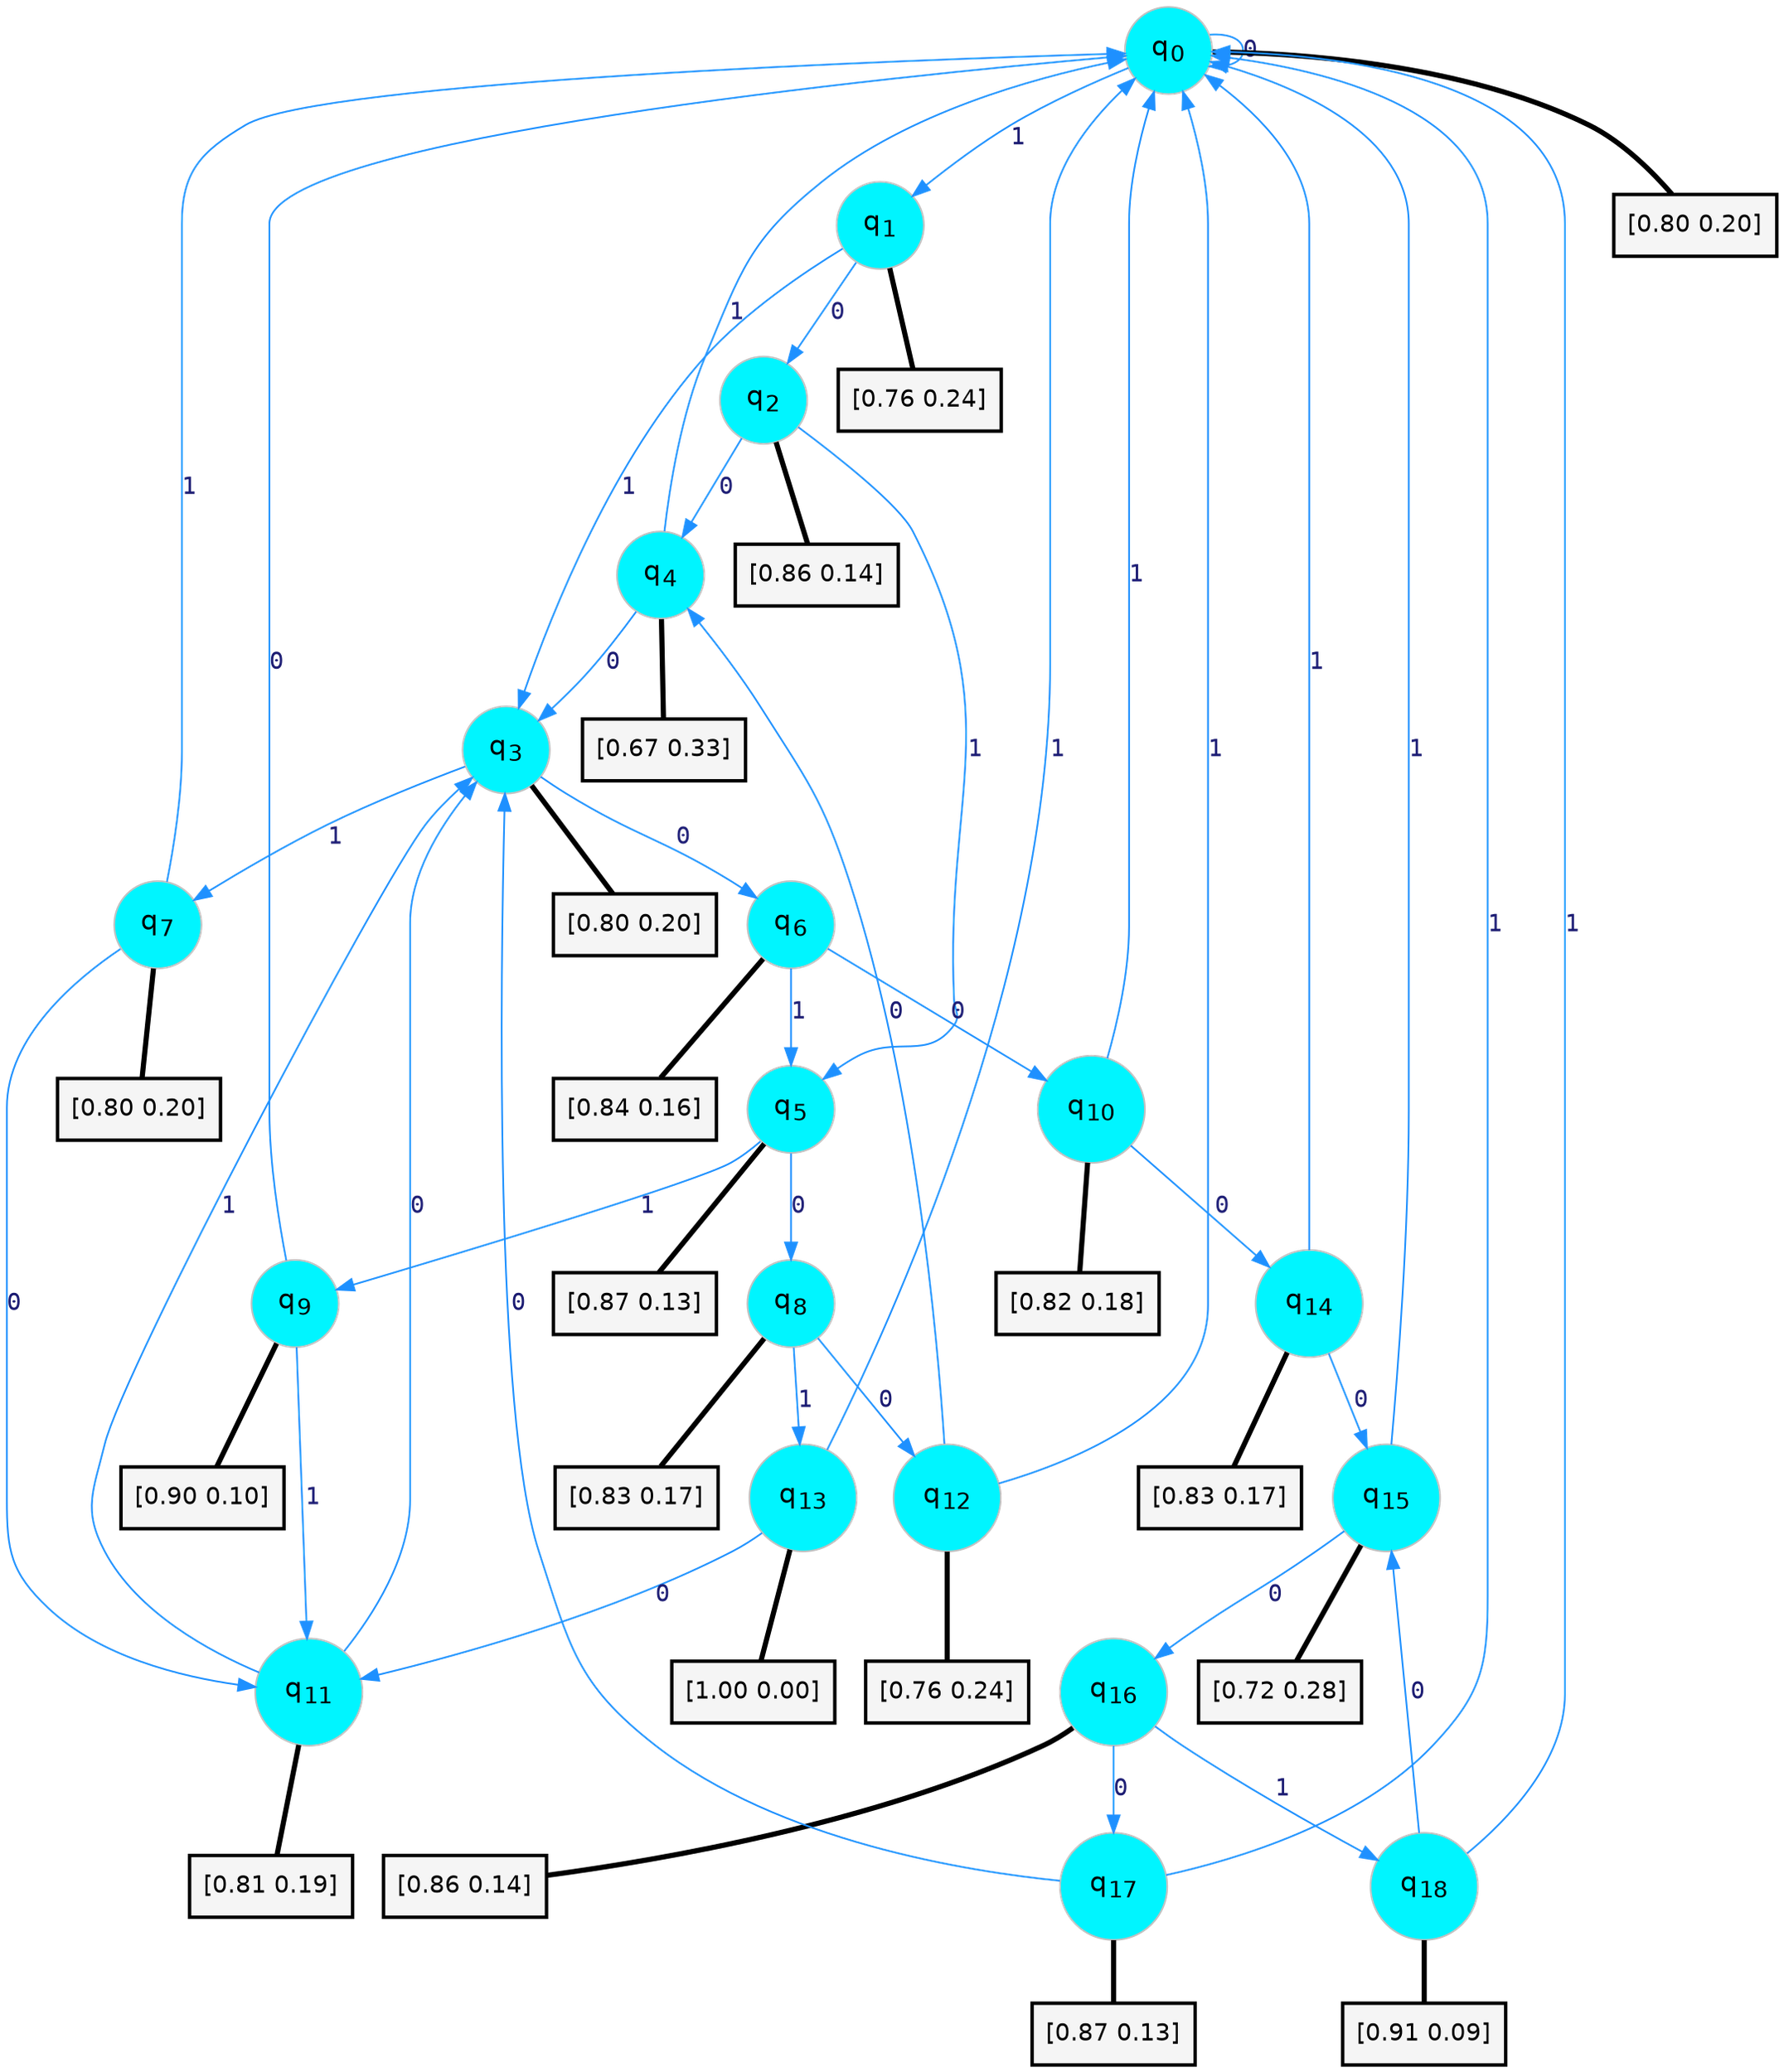 digraph G {
graph [
bgcolor=transparent, dpi=300, rankdir=TD, size="40,25"];
node [
color=gray, fillcolor=turquoise1, fontcolor=black, fontname=Helvetica, fontsize=16, fontweight=bold, shape=circle, style=filled];
edge [
arrowsize=1, color=dodgerblue1, fontcolor=midnightblue, fontname=courier, fontweight=bold, penwidth=1, style=solid, weight=20];
0[label=<q<SUB>0</SUB>>];
1[label=<q<SUB>1</SUB>>];
2[label=<q<SUB>2</SUB>>];
3[label=<q<SUB>3</SUB>>];
4[label=<q<SUB>4</SUB>>];
5[label=<q<SUB>5</SUB>>];
6[label=<q<SUB>6</SUB>>];
7[label=<q<SUB>7</SUB>>];
8[label=<q<SUB>8</SUB>>];
9[label=<q<SUB>9</SUB>>];
10[label=<q<SUB>10</SUB>>];
11[label=<q<SUB>11</SUB>>];
12[label=<q<SUB>12</SUB>>];
13[label=<q<SUB>13</SUB>>];
14[label=<q<SUB>14</SUB>>];
15[label=<q<SUB>15</SUB>>];
16[label=<q<SUB>16</SUB>>];
17[label=<q<SUB>17</SUB>>];
18[label=<q<SUB>18</SUB>>];
19[label="[0.80 0.20]", shape=box,fontcolor=black, fontname=Helvetica, fontsize=14, penwidth=2, fillcolor=whitesmoke,color=black];
20[label="[0.76 0.24]", shape=box,fontcolor=black, fontname=Helvetica, fontsize=14, penwidth=2, fillcolor=whitesmoke,color=black];
21[label="[0.86 0.14]", shape=box,fontcolor=black, fontname=Helvetica, fontsize=14, penwidth=2, fillcolor=whitesmoke,color=black];
22[label="[0.80 0.20]", shape=box,fontcolor=black, fontname=Helvetica, fontsize=14, penwidth=2, fillcolor=whitesmoke,color=black];
23[label="[0.67 0.33]", shape=box,fontcolor=black, fontname=Helvetica, fontsize=14, penwidth=2, fillcolor=whitesmoke,color=black];
24[label="[0.87 0.13]", shape=box,fontcolor=black, fontname=Helvetica, fontsize=14, penwidth=2, fillcolor=whitesmoke,color=black];
25[label="[0.84 0.16]", shape=box,fontcolor=black, fontname=Helvetica, fontsize=14, penwidth=2, fillcolor=whitesmoke,color=black];
26[label="[0.80 0.20]", shape=box,fontcolor=black, fontname=Helvetica, fontsize=14, penwidth=2, fillcolor=whitesmoke,color=black];
27[label="[0.83 0.17]", shape=box,fontcolor=black, fontname=Helvetica, fontsize=14, penwidth=2, fillcolor=whitesmoke,color=black];
28[label="[0.90 0.10]", shape=box,fontcolor=black, fontname=Helvetica, fontsize=14, penwidth=2, fillcolor=whitesmoke,color=black];
29[label="[0.82 0.18]", shape=box,fontcolor=black, fontname=Helvetica, fontsize=14, penwidth=2, fillcolor=whitesmoke,color=black];
30[label="[0.81 0.19]", shape=box,fontcolor=black, fontname=Helvetica, fontsize=14, penwidth=2, fillcolor=whitesmoke,color=black];
31[label="[0.76 0.24]", shape=box,fontcolor=black, fontname=Helvetica, fontsize=14, penwidth=2, fillcolor=whitesmoke,color=black];
32[label="[1.00 0.00]", shape=box,fontcolor=black, fontname=Helvetica, fontsize=14, penwidth=2, fillcolor=whitesmoke,color=black];
33[label="[0.83 0.17]", shape=box,fontcolor=black, fontname=Helvetica, fontsize=14, penwidth=2, fillcolor=whitesmoke,color=black];
34[label="[0.72 0.28]", shape=box,fontcolor=black, fontname=Helvetica, fontsize=14, penwidth=2, fillcolor=whitesmoke,color=black];
35[label="[0.86 0.14]", shape=box,fontcolor=black, fontname=Helvetica, fontsize=14, penwidth=2, fillcolor=whitesmoke,color=black];
36[label="[0.87 0.13]", shape=box,fontcolor=black, fontname=Helvetica, fontsize=14, penwidth=2, fillcolor=whitesmoke,color=black];
37[label="[0.91 0.09]", shape=box,fontcolor=black, fontname=Helvetica, fontsize=14, penwidth=2, fillcolor=whitesmoke,color=black];
0->0 [label=0];
0->1 [label=1];
0->19 [arrowhead=none, penwidth=3,color=black];
1->2 [label=0];
1->3 [label=1];
1->20 [arrowhead=none, penwidth=3,color=black];
2->4 [label=0];
2->5 [label=1];
2->21 [arrowhead=none, penwidth=3,color=black];
3->6 [label=0];
3->7 [label=1];
3->22 [arrowhead=none, penwidth=3,color=black];
4->3 [label=0];
4->0 [label=1];
4->23 [arrowhead=none, penwidth=3,color=black];
5->8 [label=0];
5->9 [label=1];
5->24 [arrowhead=none, penwidth=3,color=black];
6->10 [label=0];
6->5 [label=1];
6->25 [arrowhead=none, penwidth=3,color=black];
7->11 [label=0];
7->0 [label=1];
7->26 [arrowhead=none, penwidth=3,color=black];
8->12 [label=0];
8->13 [label=1];
8->27 [arrowhead=none, penwidth=3,color=black];
9->0 [label=0];
9->11 [label=1];
9->28 [arrowhead=none, penwidth=3,color=black];
10->14 [label=0];
10->0 [label=1];
10->29 [arrowhead=none, penwidth=3,color=black];
11->3 [label=0];
11->3 [label=1];
11->30 [arrowhead=none, penwidth=3,color=black];
12->4 [label=0];
12->0 [label=1];
12->31 [arrowhead=none, penwidth=3,color=black];
13->11 [label=0];
13->0 [label=1];
13->32 [arrowhead=none, penwidth=3,color=black];
14->15 [label=0];
14->0 [label=1];
14->33 [arrowhead=none, penwidth=3,color=black];
15->16 [label=0];
15->0 [label=1];
15->34 [arrowhead=none, penwidth=3,color=black];
16->17 [label=0];
16->18 [label=1];
16->35 [arrowhead=none, penwidth=3,color=black];
17->3 [label=0];
17->0 [label=1];
17->36 [arrowhead=none, penwidth=3,color=black];
18->15 [label=0];
18->0 [label=1];
18->37 [arrowhead=none, penwidth=3,color=black];
}

